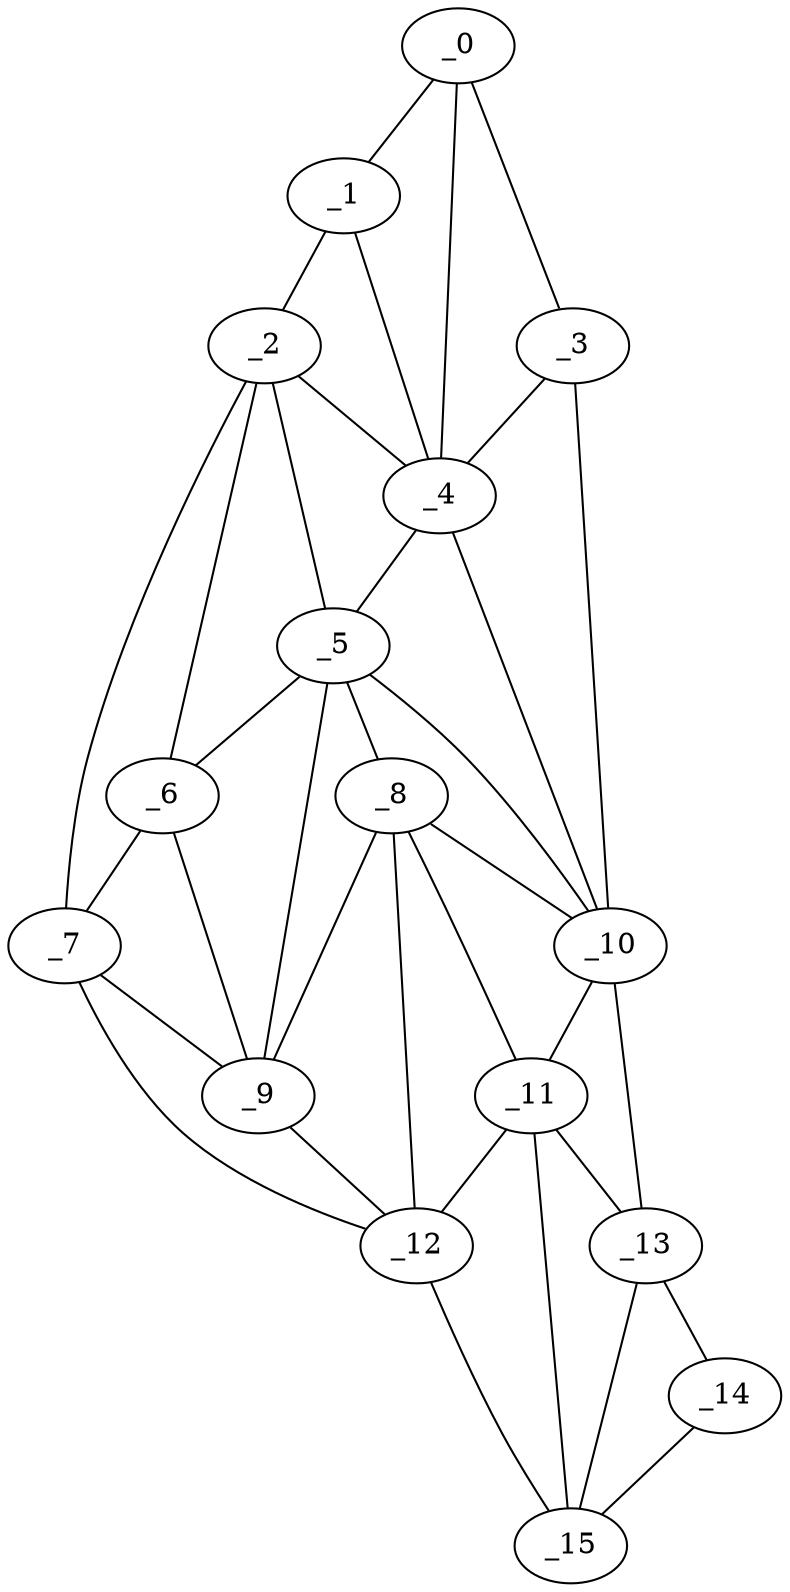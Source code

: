 graph "obj39__120.gxl" {
	_0	 [x=19,
		y=31];
	_1	 [x=19,
		y=40];
	_0 -- _1	 [valence=1];
	_3	 [x=22,
		y=24];
	_0 -- _3	 [valence=1];
	_4	 [x=35,
		y=18];
	_0 -- _4	 [valence=2];
	_2	 [x=20,
		y=46];
	_1 -- _2	 [valence=1];
	_1 -- _4	 [valence=2];
	_2 -- _4	 [valence=1];
	_5	 [x=57,
		y=56];
	_2 -- _5	 [valence=2];
	_6	 [x=57,
		y=83];
	_2 -- _6	 [valence=2];
	_7	 [x=62,
		y=119];
	_2 -- _7	 [valence=1];
	_3 -- _4	 [valence=1];
	_10	 [x=68,
		y=2];
	_3 -- _10	 [valence=1];
	_4 -- _5	 [valence=2];
	_4 -- _10	 [valence=2];
	_5 -- _6	 [valence=2];
	_8	 [x=65,
		y=56];
	_5 -- _8	 [valence=2];
	_9	 [x=65,
		y=81];
	_5 -- _9	 [valence=1];
	_5 -- _10	 [valence=1];
	_6 -- _7	 [valence=2];
	_6 -- _9	 [valence=2];
	_7 -- _9	 [valence=1];
	_12	 [x=108,
		y=98];
	_7 -- _12	 [valence=1];
	_8 -- _9	 [valence=2];
	_8 -- _10	 [valence=1];
	_11	 [x=108,
		y=34];
	_8 -- _11	 [valence=2];
	_8 -- _12	 [valence=2];
	_9 -- _12	 [valence=1];
	_10 -- _11	 [valence=2];
	_13	 [x=109,
		y=10];
	_10 -- _13	 [valence=1];
	_11 -- _12	 [valence=1];
	_11 -- _13	 [valence=2];
	_15	 [x=112,
		y=25];
	_11 -- _15	 [valence=2];
	_12 -- _15	 [valence=1];
	_14	 [x=112,
		y=15];
	_13 -- _14	 [valence=1];
	_13 -- _15	 [valence=1];
	_14 -- _15	 [valence=1];
}
